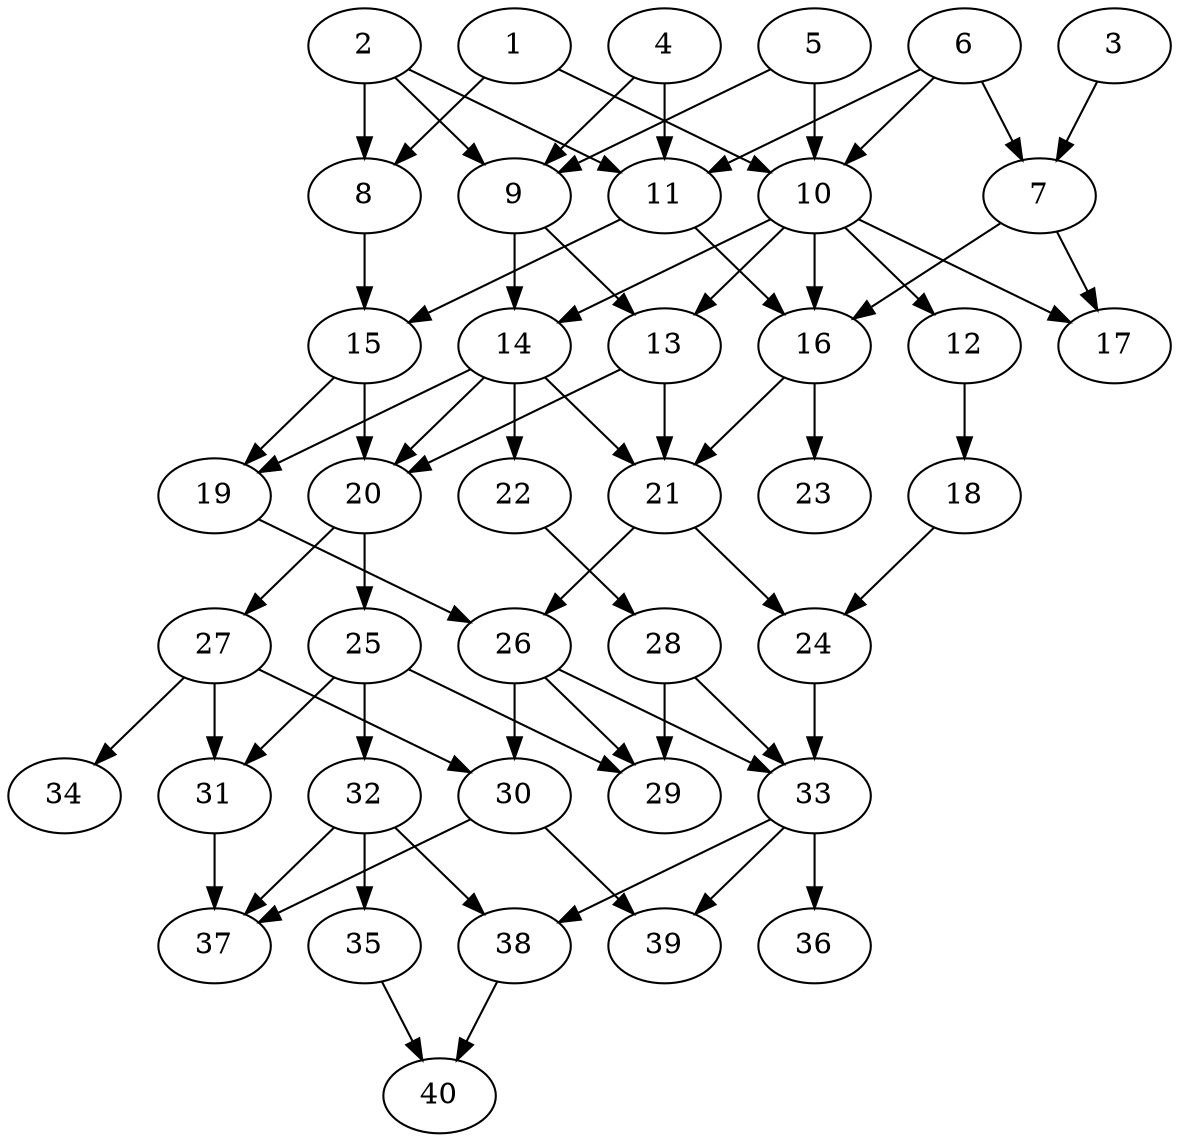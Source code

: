 // DAG automatically generated by daggen at Thu Oct  3 14:06:49 2019
// ./daggen --dot -n 40 --ccr 0.3 --fat 0.5 --regular 0.9 --density 0.5 --mindata 5242880 --maxdata 52428800 
digraph G {
  1 [size="82124800", alpha="0.08", expect_size="24637440"] 
  1 -> 8 [size ="24637440"]
  1 -> 10 [size ="24637440"]
  2 [size="21125120", alpha="0.04", expect_size="6337536"] 
  2 -> 8 [size ="6337536"]
  2 -> 9 [size ="6337536"]
  2 -> 11 [size ="6337536"]
  3 [size="130286933", alpha="0.13", expect_size="39086080"] 
  3 -> 7 [size ="39086080"]
  4 [size="88190293", alpha="0.11", expect_size="26457088"] 
  4 -> 9 [size ="26457088"]
  4 -> 11 [size ="26457088"]
  5 [size="119258453", alpha="0.09", expect_size="35777536"] 
  5 -> 9 [size ="35777536"]
  5 -> 10 [size ="35777536"]
  6 [size="135454720", alpha="0.00", expect_size="40636416"] 
  6 -> 7 [size ="40636416"]
  6 -> 10 [size ="40636416"]
  6 -> 11 [size ="40636416"]
  7 [size="22981973", alpha="0.11", expect_size="6894592"] 
  7 -> 16 [size ="6894592"]
  7 -> 17 [size ="6894592"]
  8 [size="129873920", alpha="0.06", expect_size="38962176"] 
  8 -> 15 [size ="38962176"]
  9 [size="40461653", alpha="0.20", expect_size="12138496"] 
  9 -> 13 [size ="12138496"]
  9 -> 14 [size ="12138496"]
  10 [size="78428160", alpha="0.03", expect_size="23528448"] 
  10 -> 12 [size ="23528448"]
  10 -> 13 [size ="23528448"]
  10 -> 14 [size ="23528448"]
  10 -> 16 [size ="23528448"]
  10 -> 17 [size ="23528448"]
  11 [size="135994027", alpha="0.05", expect_size="40798208"] 
  11 -> 15 [size ="40798208"]
  11 -> 16 [size ="40798208"]
  12 [size="44042240", alpha="0.17", expect_size="13212672"] 
  12 -> 18 [size ="13212672"]
  13 [size="77769387", alpha="0.14", expect_size="23330816"] 
  13 -> 20 [size ="23330816"]
  13 -> 21 [size ="23330816"]
  14 [size="19438933", alpha="0.01", expect_size="5831680"] 
  14 -> 19 [size ="5831680"]
  14 -> 20 [size ="5831680"]
  14 -> 21 [size ="5831680"]
  14 -> 22 [size ="5831680"]
  15 [size="104202240", alpha="0.17", expect_size="31260672"] 
  15 -> 19 [size ="31260672"]
  15 -> 20 [size ="31260672"]
  16 [size="172868267", alpha="0.01", expect_size="51860480"] 
  16 -> 21 [size ="51860480"]
  16 -> 23 [size ="51860480"]
  17 [size="19350187", alpha="0.19", expect_size="5805056"] 
  18 [size="109056000", alpha="0.06", expect_size="32716800"] 
  18 -> 24 [size ="32716800"]
  19 [size="153183573", alpha="0.06", expect_size="45955072"] 
  19 -> 26 [size ="45955072"]
  20 [size="152565760", alpha="0.03", expect_size="45769728"] 
  20 -> 25 [size ="45769728"]
  20 -> 27 [size ="45769728"]
  21 [size="173646507", alpha="0.08", expect_size="52093952"] 
  21 -> 24 [size ="52093952"]
  21 -> 26 [size ="52093952"]
  22 [size="53176320", alpha="0.13", expect_size="15952896"] 
  22 -> 28 [size ="15952896"]
  23 [size="30720000", alpha="0.13", expect_size="9216000"] 
  24 [size="137147733", alpha="0.02", expect_size="41144320"] 
  24 -> 33 [size ="41144320"]
  25 [size="142052693", alpha="0.04", expect_size="42615808"] 
  25 -> 29 [size ="42615808"]
  25 -> 31 [size ="42615808"]
  25 -> 32 [size ="42615808"]
  26 [size="116701867", alpha="0.01", expect_size="35010560"] 
  26 -> 29 [size ="35010560"]
  26 -> 30 [size ="35010560"]
  26 -> 33 [size ="35010560"]
  27 [size="120849067", alpha="0.19", expect_size="36254720"] 
  27 -> 30 [size ="36254720"]
  27 -> 31 [size ="36254720"]
  27 -> 34 [size ="36254720"]
  28 [size="112790187", alpha="0.11", expect_size="33837056"] 
  28 -> 29 [size ="33837056"]
  28 -> 33 [size ="33837056"]
  29 [size="159122773", alpha="0.06", expect_size="47736832"] 
  30 [size="47073280", alpha="0.08", expect_size="14121984"] 
  30 -> 37 [size ="14121984"]
  30 -> 39 [size ="14121984"]
  31 [size="68297387", alpha="0.06", expect_size="20489216"] 
  31 -> 37 [size ="20489216"]
  32 [size="130157227", alpha="0.07", expect_size="39047168"] 
  32 -> 35 [size ="39047168"]
  32 -> 37 [size ="39047168"]
  32 -> 38 [size ="39047168"]
  33 [size="79018667", alpha="0.16", expect_size="23705600"] 
  33 -> 36 [size ="23705600"]
  33 -> 38 [size ="23705600"]
  33 -> 39 [size ="23705600"]
  34 [size="27692373", alpha="0.05", expect_size="8307712"] 
  35 [size="46892373", alpha="0.04", expect_size="14067712"] 
  35 -> 40 [size ="14067712"]
  36 [size="81121280", alpha="0.04", expect_size="24336384"] 
  37 [size="91067733", alpha="0.04", expect_size="27320320"] 
  38 [size="82244267", alpha="0.16", expect_size="24673280"] 
  38 -> 40 [size ="24673280"]
  39 [size="167048533", alpha="0.05", expect_size="50114560"] 
  40 [size="53896533", alpha="0.11", expect_size="16168960"] 
}
